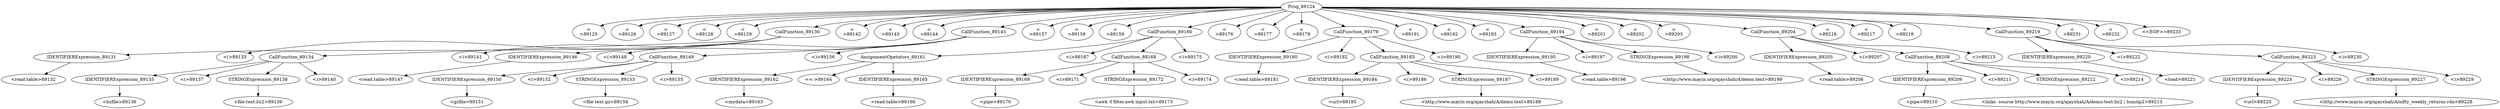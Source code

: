 digraph {

"Prog_89124"->"<
>89125";
"Prog_89124"->"<
>89126";
"Prog_89124"->"<
>89127";
"Prog_89124"->"<
>89128";
"Prog_89124"->"<
>89129";
"Prog_89124"->"CallFunction_89130";
"CallFunction_89130"->"IDENTIFIERExpression_89131";
"IDENTIFIERExpression_89131"->"<read.table>89132";
"CallFunction_89130"->"<(>89133";
"CallFunction_89130"->"CallFunction_89134";
"CallFunction_89134"->"IDENTIFIERExpression_89135";
"IDENTIFIERExpression_89135"->"<bzfile>89136";
"CallFunction_89134"->"<(>89137";
"CallFunction_89134"->"STRINGExpression_89138";
"STRINGExpression_89138"->"<file.text.bz2>89139";
"CallFunction_89134"->"<)>89140";
"CallFunction_89130"->"<)>89141";
"Prog_89124"->"<
>89142";
"Prog_89124"->"<
>89143";
"Prog_89124"->"<
>89144";
"Prog_89124"->"CallFunction_89145";
"CallFunction_89145"->"IDENTIFIERExpression_89146";
"IDENTIFIERExpression_89146"->"<read.table>89147";
"CallFunction_89145"->"<(>89148";
"CallFunction_89145"->"CallFunction_89149";
"CallFunction_89149"->"IDENTIFIERExpression_89150";
"IDENTIFIERExpression_89150"->"<gzfile>89151";
"CallFunction_89149"->"<(>89152";
"CallFunction_89149"->"STRINGExpression_89153";
"STRINGExpression_89153"->"<file.text.gz>89154";
"CallFunction_89149"->"<)>89155";
"CallFunction_89145"->"<)>89156";
"Prog_89124"->"<
>89157";
"Prog_89124"->"<
>89158";
"Prog_89124"->"<
>89159";
"Prog_89124"->"CallFunction_89160";
"CallFunction_89160"->"AssignmentOpetators_89161";
"AssignmentOpetators_89161"->"IDENTIFIERExpression_89162";
"IDENTIFIERExpression_89162"->"<mydata>89163";
"AssignmentOpetators_89161"->"<<->89164";
"AssignmentOpetators_89161"->"IDENTIFIERExpression_89165";
"IDENTIFIERExpression_89165"->"<read.table>89166";
"CallFunction_89160"->"<(>89167";
"CallFunction_89160"->"CallFunction_89168";
"CallFunction_89168"->"IDENTIFIERExpression_89169";
"IDENTIFIERExpression_89169"->"<pipe>89170";
"CallFunction_89168"->"<(>89171";
"CallFunction_89168"->"STRINGExpression_89172";
"STRINGExpression_89172"->"<awk -f filter.awk input.txt>89173";
"CallFunction_89168"->"<)>89174";
"CallFunction_89160"->"<)>89175";
"Prog_89124"->"<
>89176";
"Prog_89124"->"<
>89177";
"Prog_89124"->"<
>89178";
"Prog_89124"->"CallFunction_89179";
"CallFunction_89179"->"IDENTIFIERExpression_89180";
"IDENTIFIERExpression_89180"->"<read.table>89181";
"CallFunction_89179"->"<(>89182";
"CallFunction_89179"->"CallFunction_89183";
"CallFunction_89183"->"IDENTIFIERExpression_89184";
"IDENTIFIERExpression_89184"->"<url>89185";
"CallFunction_89183"->"<(>89186";
"CallFunction_89183"->"STRINGExpression_89187";
"STRINGExpression_89187"->"<http://www.mayin.org/ajayshah/A/demo.text>89188";
"CallFunction_89183"->"<)>89189";
"CallFunction_89179"->"<)>89190";
"Prog_89124"->"<
>89191";
"Prog_89124"->"<
>89192";
"Prog_89124"->"<
>89193";
"Prog_89124"->"CallFunction_89194";
"CallFunction_89194"->"IDENTIFIERExpression_89195";
"IDENTIFIERExpression_89195"->"<read.table>89196";
"CallFunction_89194"->"<(>89197";
"CallFunction_89194"->"STRINGExpression_89198";
"STRINGExpression_89198"->"<http://www.mayin.org/ajayshah/A/demo.text>89199";
"CallFunction_89194"->"<)>89200";
"Prog_89124"->"<
>89201";
"Prog_89124"->"<
>89202";
"Prog_89124"->"<
>89203";
"Prog_89124"->"CallFunction_89204";
"CallFunction_89204"->"IDENTIFIERExpression_89205";
"IDENTIFIERExpression_89205"->"<read.table>89206";
"CallFunction_89204"->"<(>89207";
"CallFunction_89204"->"CallFunction_89208";
"CallFunction_89208"->"IDENTIFIERExpression_89209";
"IDENTIFIERExpression_89209"->"<pipe>89210";
"CallFunction_89208"->"<(>89211";
"CallFunction_89208"->"STRINGExpression_89212";
"STRINGExpression_89212"->"<links -source http://www.mayin.org/ajayshah/A/demo.text.bz2 | bunzip2>89213";
"CallFunction_89208"->"<)>89214";
"CallFunction_89204"->"<)>89215";
"Prog_89124"->"<
>89216";
"Prog_89124"->"<
>89217";
"Prog_89124"->"<
>89218";
"Prog_89124"->"CallFunction_89219";
"CallFunction_89219"->"IDENTIFIERExpression_89220";
"IDENTIFIERExpression_89220"->"<load>89221";
"CallFunction_89219"->"<(>89222";
"CallFunction_89219"->"CallFunction_89223";
"CallFunction_89223"->"IDENTIFIERExpression_89224";
"IDENTIFIERExpression_89224"->"<url>89225";
"CallFunction_89223"->"<(>89226";
"CallFunction_89223"->"STRINGExpression_89227";
"STRINGExpression_89227"->"<http://www.mayin.org/ajayshah/A/nifty_weekly_returns.rda>89228";
"CallFunction_89223"->"<)>89229";
"CallFunction_89219"->"<)>89230";
"Prog_89124"->"<
>89231";
"Prog_89124"->"<
>89232";
"Prog_89124"->"<<EOF>>89233";
}
